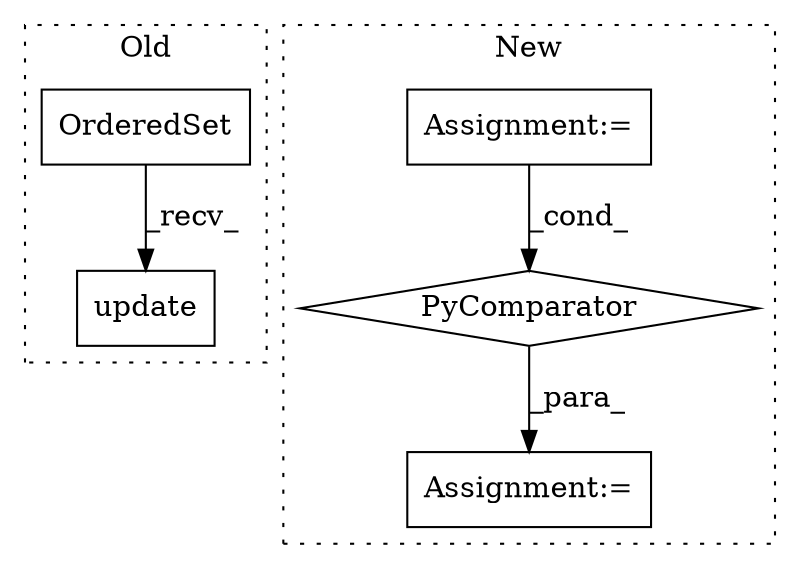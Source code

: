 digraph G {
subgraph cluster0 {
1 [label="OrderedSet" a="32" s="870,895" l="11,1" shape="box"];
3 [label="update" a="32" s="1096,1123" l="7,1" shape="box"];
label = "Old";
style="dotted";
}
subgraph cluster1 {
2 [label="PyComparator" a="113" s="1727" l="41" shape="diamond"];
4 [label="Assignment:=" a="7" s="1727" l="41" shape="box"];
5 [label="Assignment:=" a="7" s="1534" l="252" shape="box"];
label = "New";
style="dotted";
}
1 -> 3 [label="_recv_"];
2 -> 5 [label="_para_"];
4 -> 2 [label="_cond_"];
}
